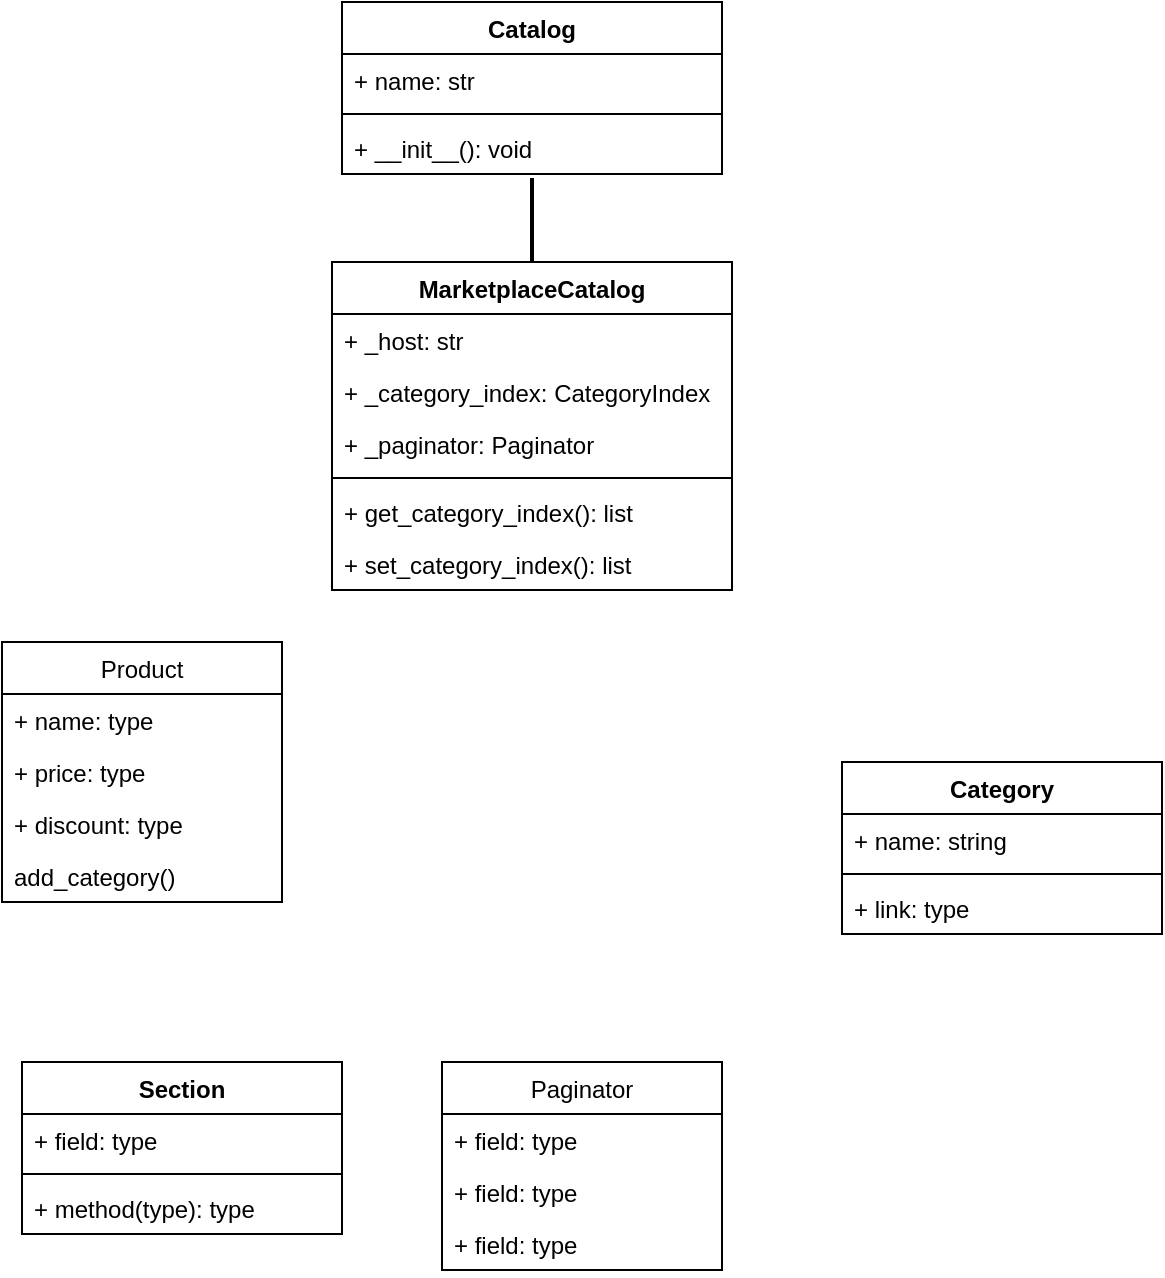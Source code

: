 <mxfile version="14.4.3" type="github">
  <diagram id="ETWGEh9LEwTe9O4pmDUU" name="Page-1">
    <mxGraphModel dx="942" dy="525" grid="1" gridSize="10" guides="1" tooltips="1" connect="1" arrows="1" fold="1" page="1" pageScale="1" pageWidth="1920" pageHeight="1200" math="0" shadow="0">
      <root>
        <mxCell id="0" />
        <mxCell id="1" parent="0" />
        <mxCell id="Uoh46JnkB2dggblGMwPN-3" value="Catalog" style="swimlane;fontStyle=1;align=center;verticalAlign=top;childLayout=stackLayout;horizontal=1;startSize=26;horizontalStack=0;resizeParent=1;resizeParentMax=0;resizeLast=0;collapsible=1;marginBottom=0;" parent="1" vertex="1">
          <mxGeometry x="320" y="30" width="190" height="86" as="geometry" />
        </mxCell>
        <mxCell id="Uoh46JnkB2dggblGMwPN-4" value="+ name: str" style="text;strokeColor=none;fillColor=none;align=left;verticalAlign=top;spacingLeft=4;spacingRight=4;overflow=hidden;rotatable=0;points=[[0,0.5],[1,0.5]];portConstraint=eastwest;" parent="Uoh46JnkB2dggblGMwPN-3" vertex="1">
          <mxGeometry y="26" width="190" height="26" as="geometry" />
        </mxCell>
        <mxCell id="Uoh46JnkB2dggblGMwPN-5" value="" style="line;strokeWidth=1;fillColor=none;align=left;verticalAlign=middle;spacingTop=-1;spacingLeft=3;spacingRight=3;rotatable=0;labelPosition=right;points=[];portConstraint=eastwest;" parent="Uoh46JnkB2dggblGMwPN-3" vertex="1">
          <mxGeometry y="52" width="190" height="8" as="geometry" />
        </mxCell>
        <mxCell id="Uoh46JnkB2dggblGMwPN-24" value="+ __init__(): void" style="text;strokeColor=none;fillColor=none;align=left;verticalAlign=top;spacingLeft=4;spacingRight=4;overflow=hidden;rotatable=0;points=[[0,0.5],[1,0.5]];portConstraint=eastwest;" parent="Uoh46JnkB2dggblGMwPN-3" vertex="1">
          <mxGeometry y="60" width="190" height="26" as="geometry" />
        </mxCell>
        <mxCell id="Uoh46JnkB2dggblGMwPN-7" value="Category" style="swimlane;fontStyle=1;align=center;verticalAlign=top;childLayout=stackLayout;horizontal=1;startSize=26;horizontalStack=0;resizeParent=1;resizeParentMax=0;resizeLast=0;collapsible=1;marginBottom=0;" parent="1" vertex="1">
          <mxGeometry x="570" y="410" width="160" height="86" as="geometry" />
        </mxCell>
        <mxCell id="Uoh46JnkB2dggblGMwPN-8" value="+ name: string" style="text;strokeColor=none;fillColor=none;align=left;verticalAlign=top;spacingLeft=4;spacingRight=4;overflow=hidden;rotatable=0;points=[[0,0.5],[1,0.5]];portConstraint=eastwest;" parent="Uoh46JnkB2dggblGMwPN-7" vertex="1">
          <mxGeometry y="26" width="160" height="26" as="geometry" />
        </mxCell>
        <mxCell id="Uoh46JnkB2dggblGMwPN-9" value="" style="line;strokeWidth=1;fillColor=none;align=left;verticalAlign=middle;spacingTop=-1;spacingLeft=3;spacingRight=3;rotatable=0;labelPosition=right;points=[];portConstraint=eastwest;" parent="Uoh46JnkB2dggblGMwPN-7" vertex="1">
          <mxGeometry y="52" width="160" height="8" as="geometry" />
        </mxCell>
        <mxCell id="Uoh46JnkB2dggblGMwPN-10" value="+ link: type" style="text;strokeColor=none;fillColor=none;align=left;verticalAlign=top;spacingLeft=4;spacingRight=4;overflow=hidden;rotatable=0;points=[[0,0.5],[1,0.5]];portConstraint=eastwest;" parent="Uoh46JnkB2dggblGMwPN-7" vertex="1">
          <mxGeometry y="60" width="160" height="26" as="geometry" />
        </mxCell>
        <mxCell id="Uoh46JnkB2dggblGMwPN-11" value="Product" style="swimlane;fontStyle=0;childLayout=stackLayout;horizontal=1;startSize=26;fillColor=none;horizontalStack=0;resizeParent=1;resizeParentMax=0;resizeLast=0;collapsible=1;marginBottom=0;" parent="1" vertex="1">
          <mxGeometry x="150" y="350" width="140" height="130" as="geometry" />
        </mxCell>
        <mxCell id="Uoh46JnkB2dggblGMwPN-12" value="+ name: type" style="text;strokeColor=none;fillColor=none;align=left;verticalAlign=top;spacingLeft=4;spacingRight=4;overflow=hidden;rotatable=0;points=[[0,0.5],[1,0.5]];portConstraint=eastwest;" parent="Uoh46JnkB2dggblGMwPN-11" vertex="1">
          <mxGeometry y="26" width="140" height="26" as="geometry" />
        </mxCell>
        <mxCell id="Uoh46JnkB2dggblGMwPN-13" value="+ price: type" style="text;strokeColor=none;fillColor=none;align=left;verticalAlign=top;spacingLeft=4;spacingRight=4;overflow=hidden;rotatable=0;points=[[0,0.5],[1,0.5]];portConstraint=eastwest;" parent="Uoh46JnkB2dggblGMwPN-11" vertex="1">
          <mxGeometry y="52" width="140" height="26" as="geometry" />
        </mxCell>
        <mxCell id="Uoh46JnkB2dggblGMwPN-14" value="+ discount: type" style="text;strokeColor=none;fillColor=none;align=left;verticalAlign=top;spacingLeft=4;spacingRight=4;overflow=hidden;rotatable=0;points=[[0,0.5],[1,0.5]];portConstraint=eastwest;" parent="Uoh46JnkB2dggblGMwPN-11" vertex="1">
          <mxGeometry y="78" width="140" height="26" as="geometry" />
        </mxCell>
        <mxCell id="Uoh46JnkB2dggblGMwPN-15" value="add_category()" style="text;strokeColor=none;fillColor=none;align=left;verticalAlign=top;spacingLeft=4;spacingRight=4;overflow=hidden;rotatable=0;points=[[0,0.5],[1,0.5]];portConstraint=eastwest;" parent="Uoh46JnkB2dggblGMwPN-11" vertex="1">
          <mxGeometry y="104" width="140" height="26" as="geometry" />
        </mxCell>
        <mxCell id="Uoh46JnkB2dggblGMwPN-16" value="Section" style="swimlane;fontStyle=1;align=center;verticalAlign=top;childLayout=stackLayout;horizontal=1;startSize=26;horizontalStack=0;resizeParent=1;resizeParentMax=0;resizeLast=0;collapsible=1;marginBottom=0;" parent="1" vertex="1">
          <mxGeometry x="160" y="560" width="160" height="86" as="geometry" />
        </mxCell>
        <mxCell id="Uoh46JnkB2dggblGMwPN-17" value="+ field: type" style="text;strokeColor=none;fillColor=none;align=left;verticalAlign=top;spacingLeft=4;spacingRight=4;overflow=hidden;rotatable=0;points=[[0,0.5],[1,0.5]];portConstraint=eastwest;" parent="Uoh46JnkB2dggblGMwPN-16" vertex="1">
          <mxGeometry y="26" width="160" height="26" as="geometry" />
        </mxCell>
        <mxCell id="Uoh46JnkB2dggblGMwPN-18" value="" style="line;strokeWidth=1;fillColor=none;align=left;verticalAlign=middle;spacingTop=-1;spacingLeft=3;spacingRight=3;rotatable=0;labelPosition=right;points=[];portConstraint=eastwest;" parent="Uoh46JnkB2dggblGMwPN-16" vertex="1">
          <mxGeometry y="52" width="160" height="8" as="geometry" />
        </mxCell>
        <mxCell id="Uoh46JnkB2dggblGMwPN-19" value="+ method(type): type" style="text;strokeColor=none;fillColor=none;align=left;verticalAlign=top;spacingLeft=4;spacingRight=4;overflow=hidden;rotatable=0;points=[[0,0.5],[1,0.5]];portConstraint=eastwest;" parent="Uoh46JnkB2dggblGMwPN-16" vertex="1">
          <mxGeometry y="60" width="160" height="26" as="geometry" />
        </mxCell>
        <mxCell id="Uoh46JnkB2dggblGMwPN-20" value="Paginator" style="swimlane;fontStyle=0;childLayout=stackLayout;horizontal=1;startSize=26;fillColor=none;horizontalStack=0;resizeParent=1;resizeParentMax=0;resizeLast=0;collapsible=1;marginBottom=0;" parent="1" vertex="1">
          <mxGeometry x="370" y="560" width="140" height="104" as="geometry" />
        </mxCell>
        <mxCell id="Uoh46JnkB2dggblGMwPN-21" value="+ field: type" style="text;strokeColor=none;fillColor=none;align=left;verticalAlign=top;spacingLeft=4;spacingRight=4;overflow=hidden;rotatable=0;points=[[0,0.5],[1,0.5]];portConstraint=eastwest;" parent="Uoh46JnkB2dggblGMwPN-20" vertex="1">
          <mxGeometry y="26" width="140" height="26" as="geometry" />
        </mxCell>
        <mxCell id="Uoh46JnkB2dggblGMwPN-22" value="+ field: type" style="text;strokeColor=none;fillColor=none;align=left;verticalAlign=top;spacingLeft=4;spacingRight=4;overflow=hidden;rotatable=0;points=[[0,0.5],[1,0.5]];portConstraint=eastwest;" parent="Uoh46JnkB2dggblGMwPN-20" vertex="1">
          <mxGeometry y="52" width="140" height="26" as="geometry" />
        </mxCell>
        <mxCell id="Uoh46JnkB2dggblGMwPN-23" value="+ field: type" style="text;strokeColor=none;fillColor=none;align=left;verticalAlign=top;spacingLeft=4;spacingRight=4;overflow=hidden;rotatable=0;points=[[0,0.5],[1,0.5]];portConstraint=eastwest;" parent="Uoh46JnkB2dggblGMwPN-20" vertex="1">
          <mxGeometry y="78" width="140" height="26" as="geometry" />
        </mxCell>
        <mxCell id="Uoh46JnkB2dggblGMwPN-25" value="MarketplaceCatalog" style="swimlane;fontStyle=1;align=center;verticalAlign=top;childLayout=stackLayout;horizontal=1;startSize=26;horizontalStack=0;resizeParent=1;resizeParentMax=0;resizeLast=0;collapsible=1;marginBottom=0;" parent="1" vertex="1">
          <mxGeometry x="315" y="160" width="200" height="164" as="geometry" />
        </mxCell>
        <mxCell id="Uoh46JnkB2dggblGMwPN-26" value="+ _host: str" style="text;strokeColor=none;fillColor=none;align=left;verticalAlign=top;spacingLeft=4;spacingRight=4;overflow=hidden;rotatable=0;points=[[0,0.5],[1,0.5]];portConstraint=eastwest;" parent="Uoh46JnkB2dggblGMwPN-25" vertex="1">
          <mxGeometry y="26" width="200" height="26" as="geometry" />
        </mxCell>
        <mxCell id="gGZER5kiJ69o7gZZ7K4V-4" value="+ _category_index: CategoryIndex" style="text;strokeColor=none;fillColor=none;align=left;verticalAlign=top;spacingLeft=4;spacingRight=4;overflow=hidden;rotatable=0;points=[[0,0.5],[1,0.5]];portConstraint=eastwest;" vertex="1" parent="Uoh46JnkB2dggblGMwPN-25">
          <mxGeometry y="52" width="200" height="26" as="geometry" />
        </mxCell>
        <mxCell id="gGZER5kiJ69o7gZZ7K4V-3" value="+ _paginator: Paginator" style="text;strokeColor=none;fillColor=none;align=left;verticalAlign=top;spacingLeft=4;spacingRight=4;overflow=hidden;rotatable=0;points=[[0,0.5],[1,0.5]];portConstraint=eastwest;" vertex="1" parent="Uoh46JnkB2dggblGMwPN-25">
          <mxGeometry y="78" width="200" height="26" as="geometry" />
        </mxCell>
        <mxCell id="Uoh46JnkB2dggblGMwPN-27" value="" style="line;strokeWidth=1;fillColor=none;align=left;verticalAlign=middle;spacingTop=-1;spacingLeft=3;spacingRight=3;rotatable=0;labelPosition=right;points=[];portConstraint=eastwest;" parent="Uoh46JnkB2dggblGMwPN-25" vertex="1">
          <mxGeometry y="104" width="200" height="8" as="geometry" />
        </mxCell>
        <mxCell id="Uoh46JnkB2dggblGMwPN-29" value="+ get_category_index(): list" style="text;strokeColor=none;fillColor=none;align=left;verticalAlign=top;spacingLeft=4;spacingRight=4;overflow=hidden;rotatable=0;points=[[0,0.5],[1,0.5]];portConstraint=eastwest;" parent="Uoh46JnkB2dggblGMwPN-25" vertex="1">
          <mxGeometry y="112" width="200" height="26" as="geometry" />
        </mxCell>
        <mxCell id="Uoh46JnkB2dggblGMwPN-30" value="+ set_category_index(): list" style="text;strokeColor=none;fillColor=none;align=left;verticalAlign=top;spacingLeft=4;spacingRight=4;overflow=hidden;rotatable=0;points=[[0,0.5],[1,0.5]];portConstraint=eastwest;" parent="Uoh46JnkB2dggblGMwPN-25" vertex="1">
          <mxGeometry y="138" width="200" height="26" as="geometry" />
        </mxCell>
        <mxCell id="gGZER5kiJ69o7gZZ7K4V-2" value="" style="endArrow=none;html=1;strokeWidth=2;entryX=0.5;entryY=1.077;entryDx=0;entryDy=0;entryPerimeter=0;exitX=0.5;exitY=0;exitDx=0;exitDy=0;" edge="1" parent="1" source="Uoh46JnkB2dggblGMwPN-25" target="Uoh46JnkB2dggblGMwPN-24">
          <mxGeometry width="50" height="50" relative="1" as="geometry">
            <mxPoint x="190" y="250" as="sourcePoint" />
            <mxPoint x="240" y="200" as="targetPoint" />
          </mxGeometry>
        </mxCell>
      </root>
    </mxGraphModel>
  </diagram>
</mxfile>
